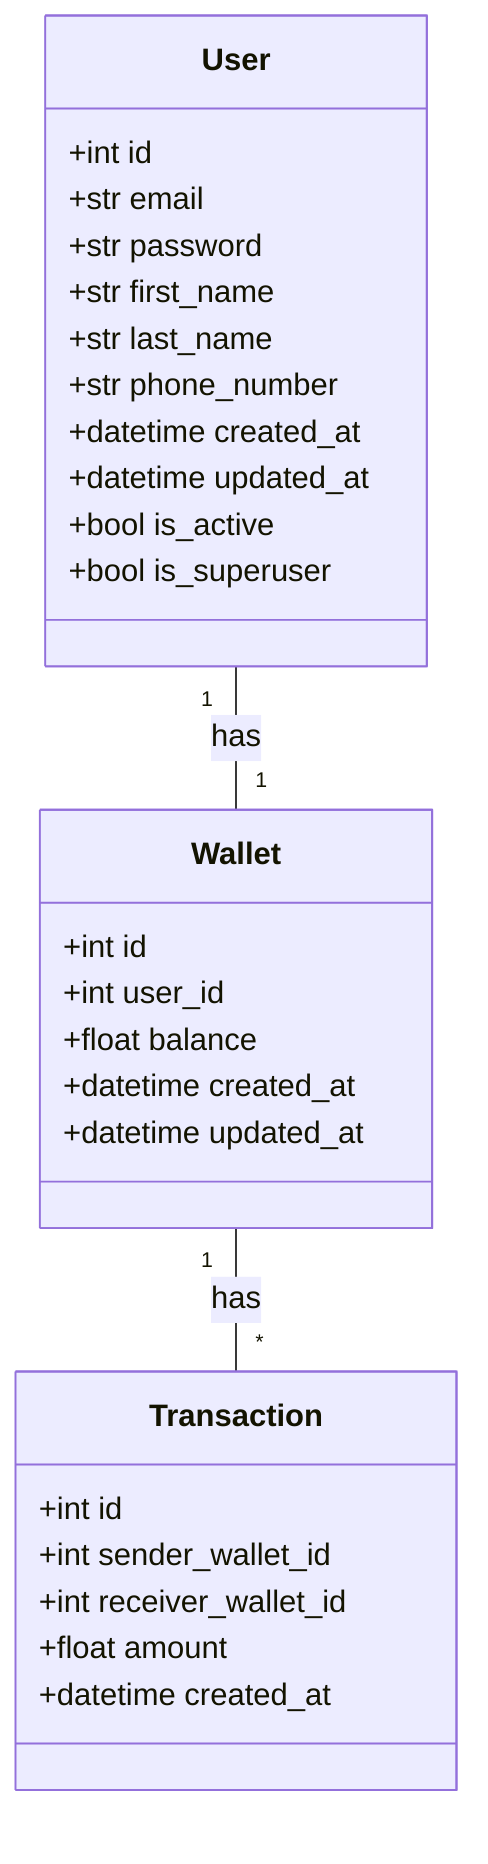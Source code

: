 classDiagram
    class User{
        +int id
        +str email
        +str password
        +str first_name
        +str last_name
        +str phone_number
        +datetime created_at
        +datetime updated_at
        +bool is_active
        +bool is_superuser
    }
    class Wallet{
        +int id
        +int user_id
        +float balance
        +datetime created_at
        +datetime updated_at
    }
    class Transaction{
        +int id
        +int sender_wallet_id
        +int receiver_wallet_id
        +float amount
        +datetime created_at
    }
    User "1" -- "1" Wallet: has
    Wallet "1" -- "*" Transaction: has